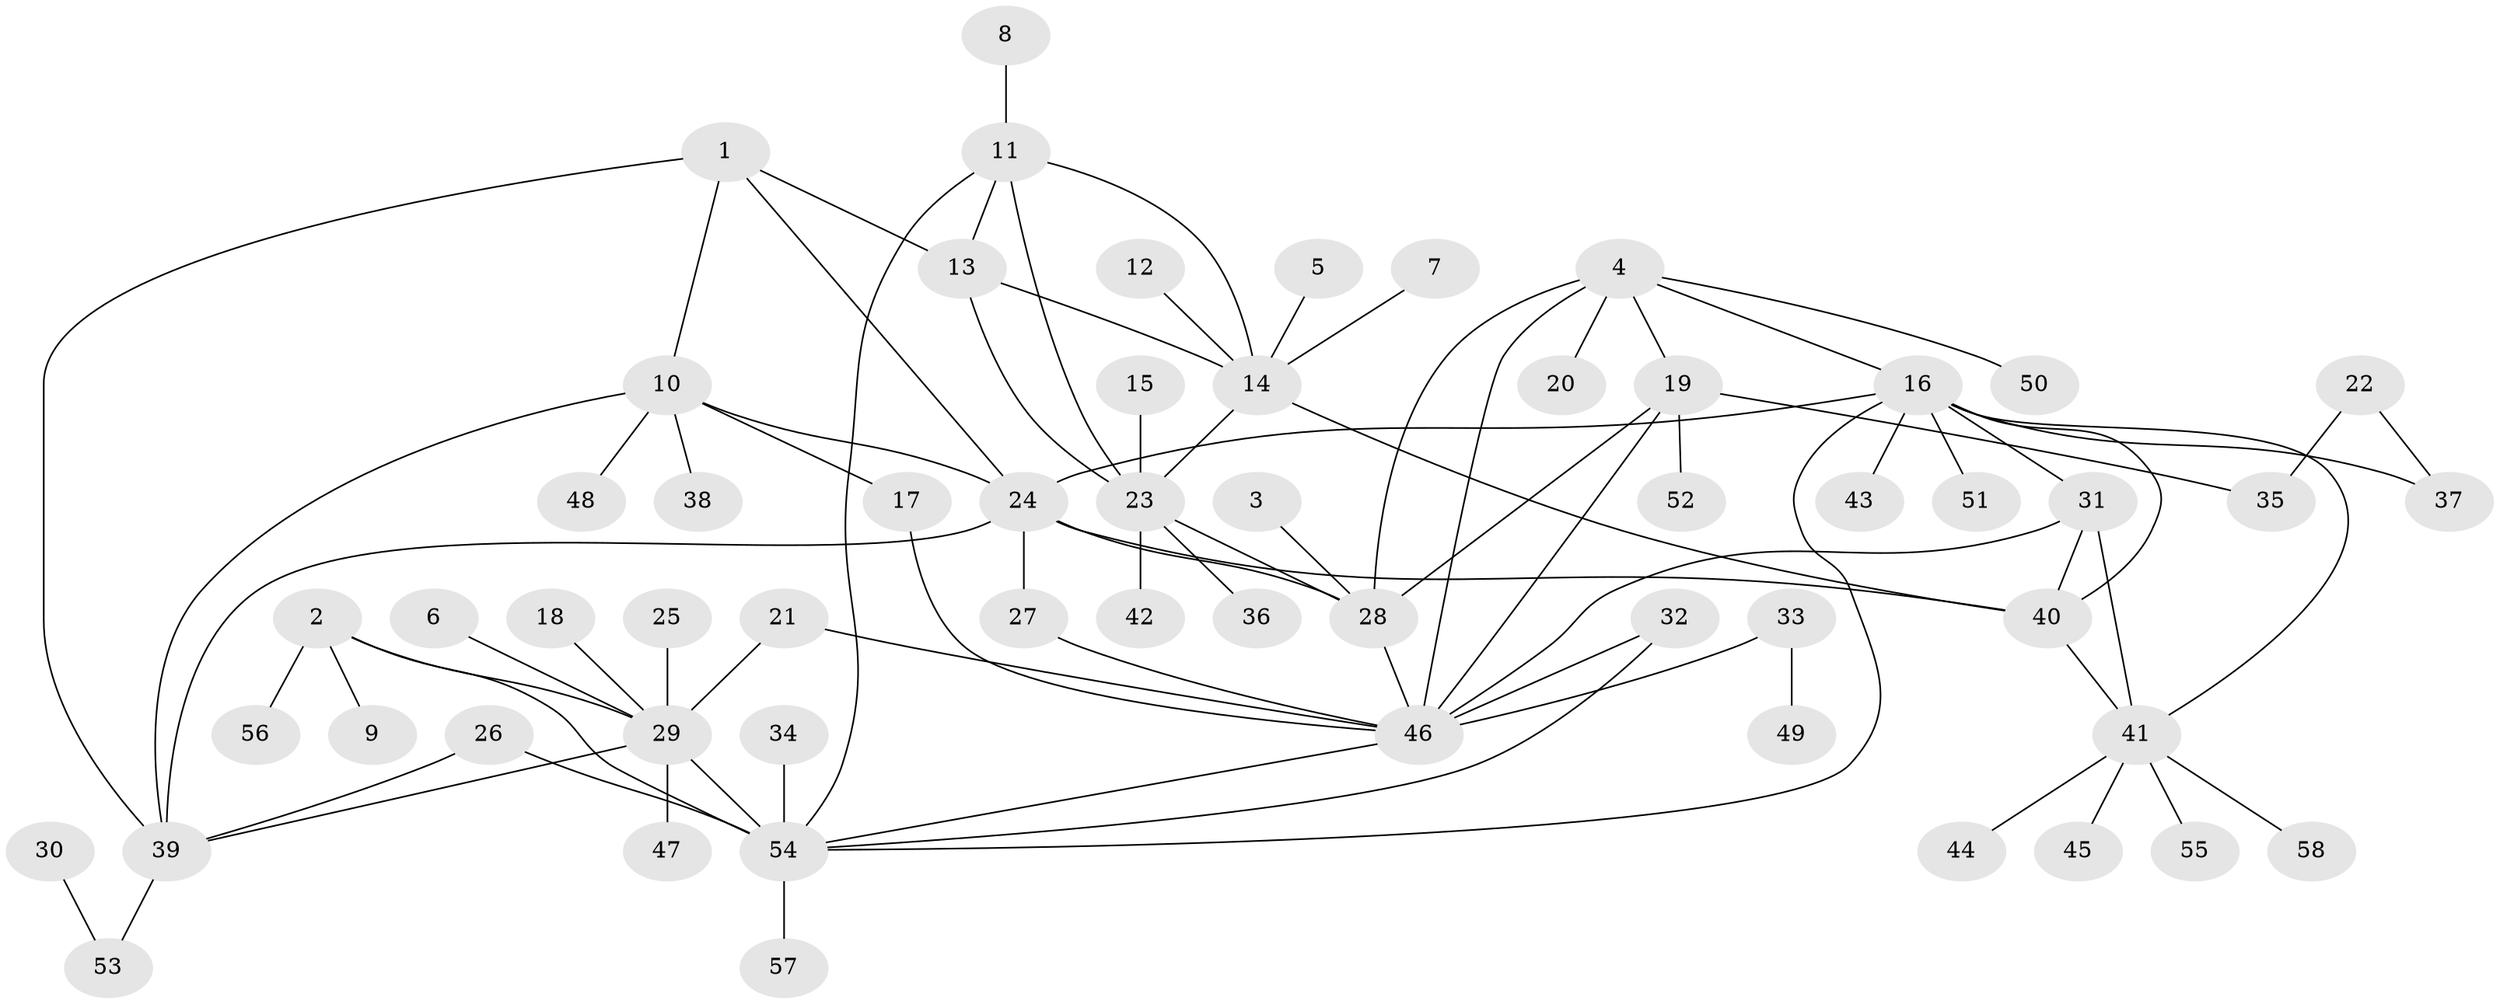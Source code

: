// original degree distribution, {8: 0.04878048780487805, 10: 0.024390243902439025, 5: 0.036585365853658534, 6: 0.036585365853658534, 11: 0.024390243902439025, 7: 0.036585365853658534, 4: 0.036585365853658534, 1: 0.5609756097560976, 3: 0.024390243902439025, 2: 0.17073170731707318}
// Generated by graph-tools (version 1.1) at 2025/37/03/04/25 23:37:46]
// undirected, 58 vertices, 84 edges
graph export_dot {
  node [color=gray90,style=filled];
  1;
  2;
  3;
  4;
  5;
  6;
  7;
  8;
  9;
  10;
  11;
  12;
  13;
  14;
  15;
  16;
  17;
  18;
  19;
  20;
  21;
  22;
  23;
  24;
  25;
  26;
  27;
  28;
  29;
  30;
  31;
  32;
  33;
  34;
  35;
  36;
  37;
  38;
  39;
  40;
  41;
  42;
  43;
  44;
  45;
  46;
  47;
  48;
  49;
  50;
  51;
  52;
  53;
  54;
  55;
  56;
  57;
  58;
  1 -- 10 [weight=1.0];
  1 -- 13 [weight=1.0];
  1 -- 24 [weight=1.0];
  1 -- 39 [weight=1.0];
  2 -- 9 [weight=1.0];
  2 -- 29 [weight=2.0];
  2 -- 54 [weight=2.0];
  2 -- 56 [weight=1.0];
  3 -- 28 [weight=1.0];
  4 -- 16 [weight=1.0];
  4 -- 19 [weight=1.0];
  4 -- 20 [weight=1.0];
  4 -- 28 [weight=1.0];
  4 -- 46 [weight=1.0];
  4 -- 50 [weight=1.0];
  5 -- 14 [weight=1.0];
  6 -- 29 [weight=1.0];
  7 -- 14 [weight=1.0];
  8 -- 11 [weight=1.0];
  10 -- 17 [weight=1.0];
  10 -- 24 [weight=1.0];
  10 -- 38 [weight=1.0];
  10 -- 39 [weight=1.0];
  10 -- 48 [weight=1.0];
  11 -- 13 [weight=1.0];
  11 -- 14 [weight=1.0];
  11 -- 23 [weight=1.0];
  11 -- 54 [weight=1.0];
  12 -- 14 [weight=1.0];
  13 -- 14 [weight=1.0];
  13 -- 23 [weight=1.0];
  14 -- 23 [weight=1.0];
  14 -- 40 [weight=1.0];
  15 -- 23 [weight=1.0];
  16 -- 24 [weight=1.0];
  16 -- 31 [weight=1.0];
  16 -- 37 [weight=1.0];
  16 -- 40 [weight=1.0];
  16 -- 41 [weight=1.0];
  16 -- 43 [weight=1.0];
  16 -- 51 [weight=1.0];
  16 -- 54 [weight=1.0];
  17 -- 46 [weight=1.0];
  18 -- 29 [weight=1.0];
  19 -- 28 [weight=1.0];
  19 -- 35 [weight=1.0];
  19 -- 46 [weight=1.0];
  19 -- 52 [weight=1.0];
  21 -- 29 [weight=1.0];
  21 -- 46 [weight=1.0];
  22 -- 35 [weight=1.0];
  22 -- 37 [weight=1.0];
  23 -- 28 [weight=1.0];
  23 -- 36 [weight=1.0];
  23 -- 42 [weight=1.0];
  24 -- 27 [weight=1.0];
  24 -- 28 [weight=1.0];
  24 -- 39 [weight=1.0];
  24 -- 40 [weight=1.0];
  25 -- 29 [weight=1.0];
  26 -- 39 [weight=1.0];
  26 -- 54 [weight=1.0];
  27 -- 46 [weight=1.0];
  28 -- 46 [weight=1.0];
  29 -- 39 [weight=1.0];
  29 -- 47 [weight=1.0];
  29 -- 54 [weight=1.0];
  30 -- 53 [weight=1.0];
  31 -- 40 [weight=1.0];
  31 -- 41 [weight=1.0];
  31 -- 46 [weight=1.0];
  32 -- 46 [weight=1.0];
  32 -- 54 [weight=1.0];
  33 -- 46 [weight=1.0];
  33 -- 49 [weight=1.0];
  34 -- 54 [weight=1.0];
  39 -- 53 [weight=1.0];
  40 -- 41 [weight=1.0];
  41 -- 44 [weight=1.0];
  41 -- 45 [weight=1.0];
  41 -- 55 [weight=1.0];
  41 -- 58 [weight=1.0];
  46 -- 54 [weight=1.0];
  54 -- 57 [weight=1.0];
}
